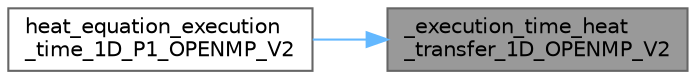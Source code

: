 digraph "_execution_time_heat_transfer_1D_OPENMP_V2"
{
 // LATEX_PDF_SIZE
  bgcolor="transparent";
  edge [fontname=Helvetica,fontsize=10,labelfontname=Helvetica,labelfontsize=10];
  node [fontname=Helvetica,fontsize=10,shape=box,height=0.2,width=0.4];
  rankdir="RL";
  Node1 [id="Node000001",label="_execution_time_heat\l_transfer_1D_OPENMP_V2",height=0.2,width=0.4,color="gray40", fillcolor="grey60", style="filled", fontcolor="black",tooltip="This is a function that simulates the heat transfer in 1D object as wire, and return the execution ti..."];
  Node1 -> Node2 [id="edge1_Node000001_Node000002",dir="back",color="steelblue1",style="solid",tooltip=" "];
  Node2 [id="Node000002",label="heat_equation_execution\l_time_1D_P1_OPENMP_V2",height=0.2,width=0.4,color="grey40", fillcolor="white", style="filled",URL="$physics_8c.html#afe2df8f62ecbf0d2218874027604f60b",tooltip=" "];
}
